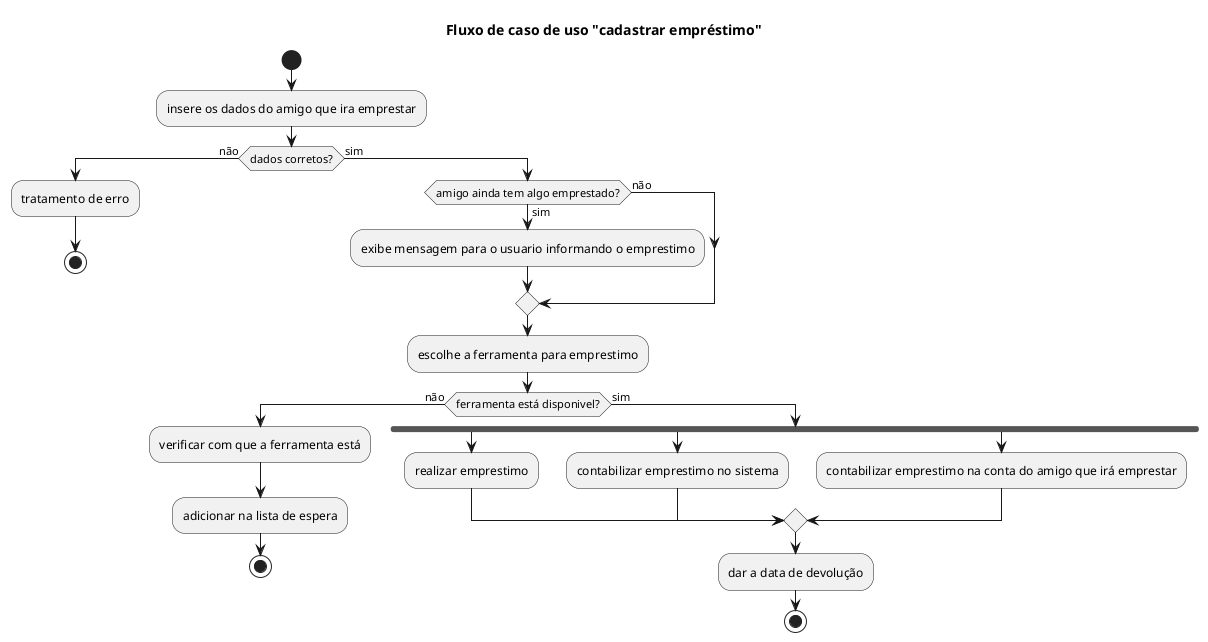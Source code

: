 @startuml
title Fluxo de caso de uso "cadastrar empréstimo"

start

:insere os dados do amigo que ira emprestar;
if(dados corretos?) then (não)
:tratamento de erro;
stop
else (sim)
if(amigo ainda tem algo emprestado?) then (sim)
:exibe mensagem para o usuario informando o emprestimo;
else (não)
endif
:escolhe a ferramenta para emprestimo;
if(ferramenta está disponivel?) then (não)
:verificar com que a ferramenta está;
:adicionar na lista de espera;
stop

else (sim)
fork
:realizar emprestimo;
fork again
:contabilizar emprestimo no sistema;
fork again
:contabilizar emprestimo na conta do amigo que irá emprestar;

end merge
:dar a data de devolução;




stop

